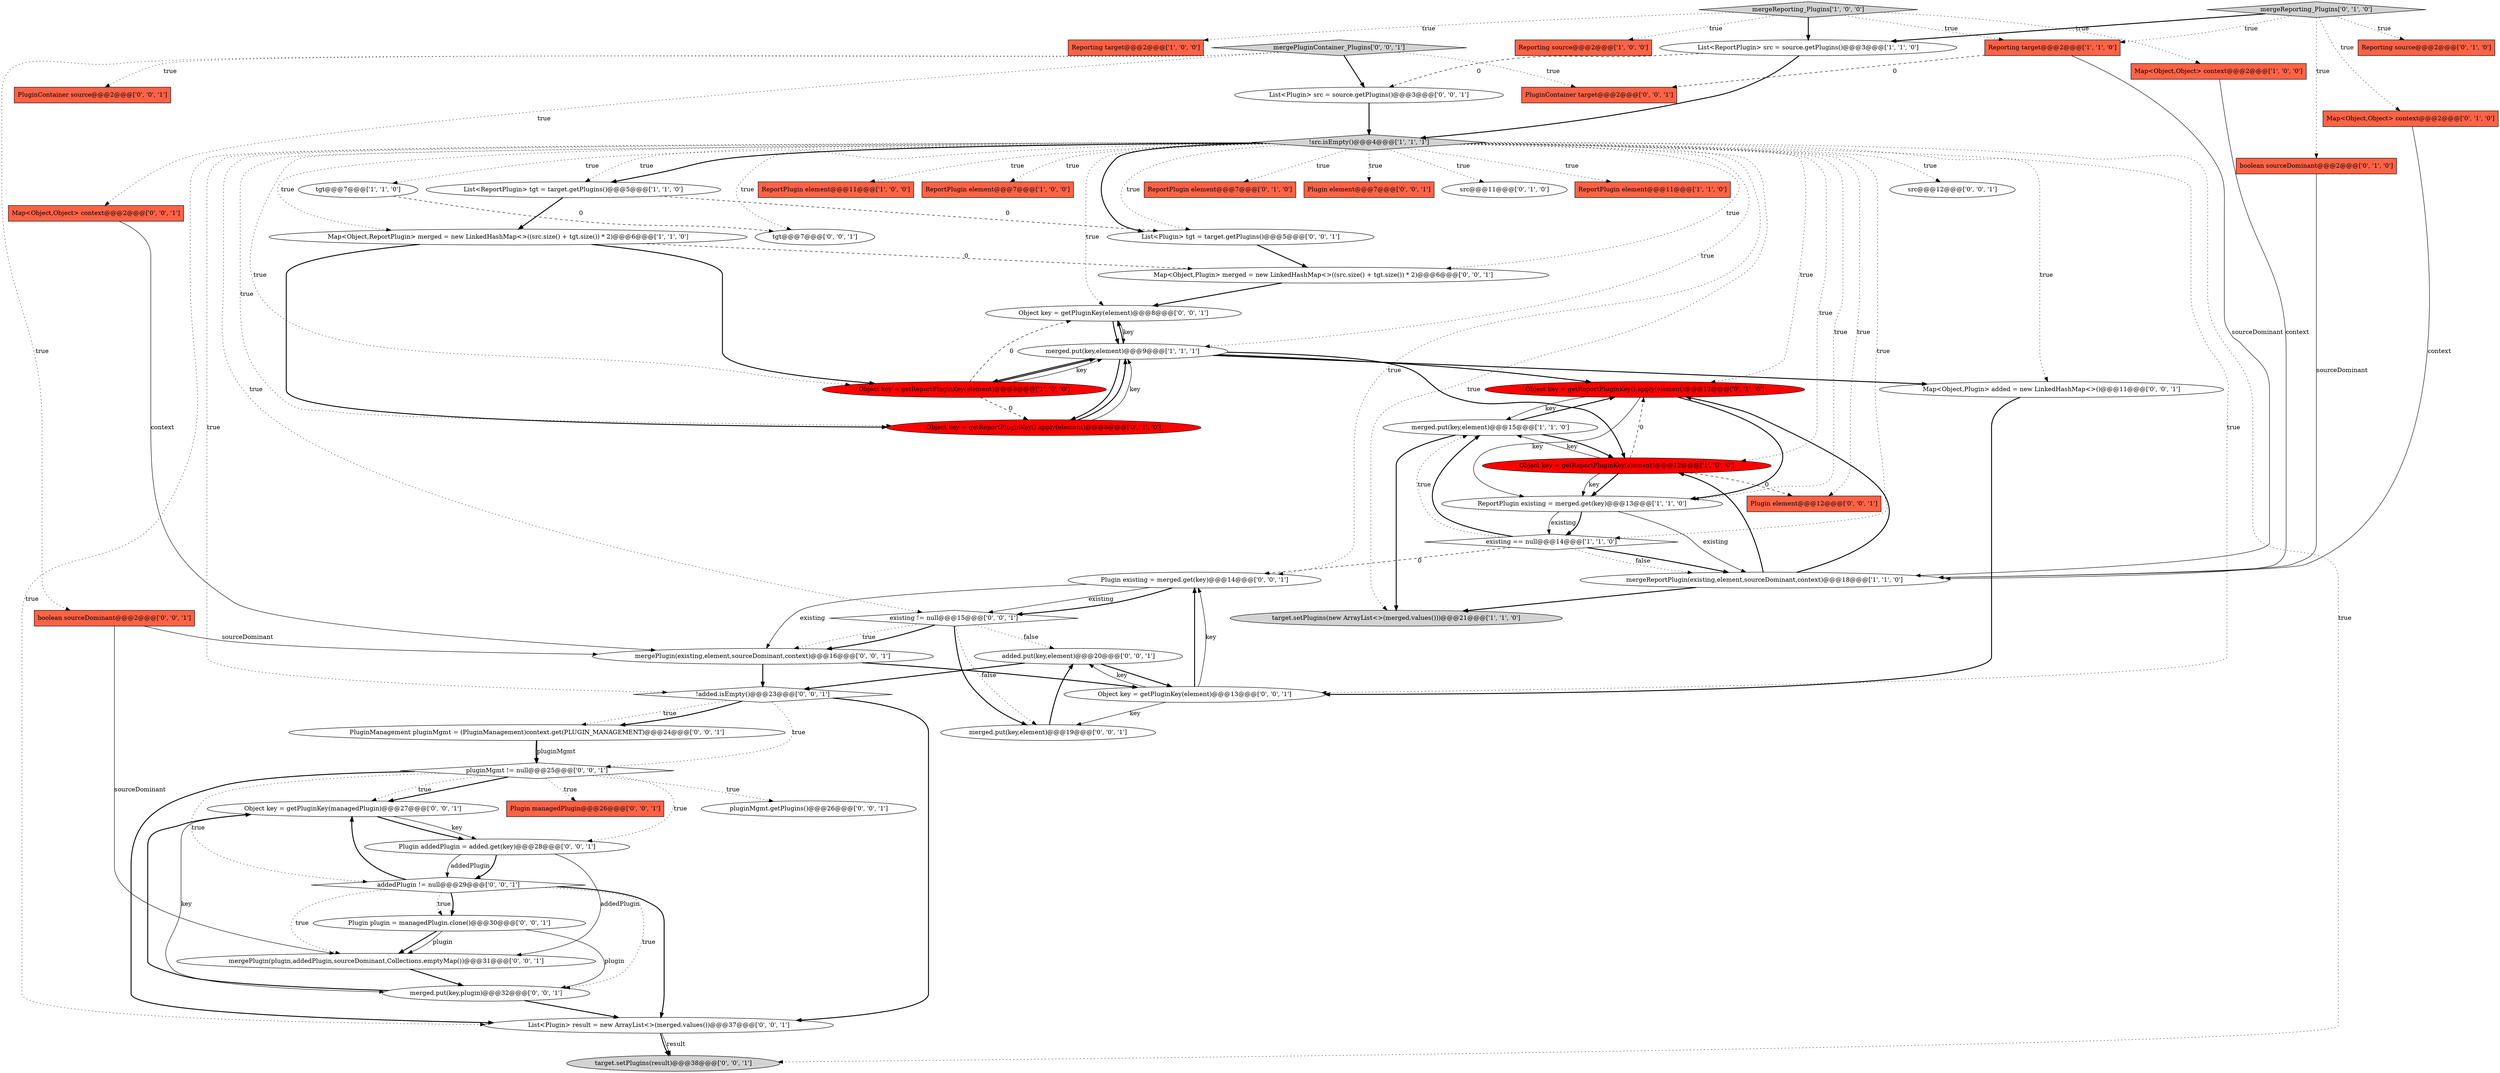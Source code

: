 digraph {
40 [style = filled, label = "Object key = getPluginKey(managedPlugin)@@@27@@@['0', '0', '1']", fillcolor = white, shape = ellipse image = "AAA0AAABBB3BBB"];
31 [style = filled, label = "List<Plugin> result = new ArrayList<>(merged.values())@@@37@@@['0', '0', '1']", fillcolor = white, shape = ellipse image = "AAA0AAABBB3BBB"];
54 [style = filled, label = "added.put(key,element)@@@20@@@['0', '0', '1']", fillcolor = white, shape = ellipse image = "AAA0AAABBB3BBB"];
61 [style = filled, label = "List<Plugin> src = source.getPlugins()@@@3@@@['0', '0', '1']", fillcolor = white, shape = ellipse image = "AAA0AAABBB3BBB"];
14 [style = filled, label = "ReportPlugin element@@@11@@@['1', '1', '0']", fillcolor = tomato, shape = box image = "AAA0AAABBB1BBB"];
2 [style = filled, label = "!src.isEmpty()@@@4@@@['1', '1', '1']", fillcolor = lightgray, shape = diamond image = "AAA0AAABBB1BBB"];
42 [style = filled, label = "Object key = getPluginKey(element)@@@8@@@['0', '0', '1']", fillcolor = white, shape = ellipse image = "AAA0AAABBB3BBB"];
8 [style = filled, label = "Map<Object,Object> context@@@2@@@['1', '0', '0']", fillcolor = tomato, shape = box image = "AAA0AAABBB1BBB"];
55 [style = filled, label = "Plugin element@@@12@@@['0', '0', '1']", fillcolor = tomato, shape = box image = "AAA0AAABBB3BBB"];
26 [style = filled, label = "Object key = getReportPluginKey().apply(element)@@@8@@@['0', '1', '0']", fillcolor = red, shape = ellipse image = "AAA1AAABBB2BBB"];
30 [style = filled, label = "Plugin managedPlugin@@@26@@@['0', '0', '1']", fillcolor = tomato, shape = box image = "AAA0AAABBB3BBB"];
33 [style = filled, label = "Plugin plugin = managedPlugin.clone()@@@30@@@['0', '0', '1']", fillcolor = white, shape = ellipse image = "AAA0AAABBB3BBB"];
4 [style = filled, label = "Reporting source@@@2@@@['1', '0', '0']", fillcolor = tomato, shape = box image = "AAA0AAABBB1BBB"];
18 [style = filled, label = "Reporting target@@@2@@@['1', '1', '0']", fillcolor = tomato, shape = box image = "AAA0AAABBB1BBB"];
16 [style = filled, label = "mergeReporting_Plugins['1', '0', '0']", fillcolor = lightgray, shape = diamond image = "AAA0AAABBB1BBB"];
5 [style = filled, label = "mergeReportPlugin(existing,element,sourceDominant,context)@@@18@@@['1', '1', '0']", fillcolor = white, shape = ellipse image = "AAA0AAABBB1BBB"];
13 [style = filled, label = "merged.put(key,element)@@@9@@@['1', '1', '1']", fillcolor = white, shape = ellipse image = "AAA0AAABBB1BBB"];
38 [style = filled, label = "PluginContainer source@@@2@@@['0', '0', '1']", fillcolor = tomato, shape = box image = "AAA0AAABBB3BBB"];
27 [style = filled, label = "Reporting source@@@2@@@['0', '1', '0']", fillcolor = tomato, shape = box image = "AAA0AAABBB2BBB"];
59 [style = filled, label = "merged.put(key,element)@@@19@@@['0', '0', '1']", fillcolor = white, shape = ellipse image = "AAA0AAABBB3BBB"];
0 [style = filled, label = "Map<Object,ReportPlugin> merged = new LinkedHashMap<>((src.size() + tgt.size()) * 2)@@@6@@@['1', '1', '0']", fillcolor = white, shape = ellipse image = "AAA0AAABBB1BBB"];
3 [style = filled, label = "merged.put(key,element)@@@15@@@['1', '1', '0']", fillcolor = white, shape = ellipse image = "AAA0AAABBB1BBB"];
28 [style = filled, label = "mergeReporting_Plugins['0', '1', '0']", fillcolor = lightgray, shape = diamond image = "AAA0AAABBB2BBB"];
43 [style = filled, label = "Plugin addedPlugin = added.get(key)@@@28@@@['0', '0', '1']", fillcolor = white, shape = ellipse image = "AAA0AAABBB3BBB"];
29 [style = filled, label = "Map<Object,Plugin> added = new LinkedHashMap<>()@@@11@@@['0', '0', '1']", fillcolor = white, shape = ellipse image = "AAA0AAABBB3BBB"];
7 [style = filled, label = "ReportPlugin existing = merged.get(key)@@@13@@@['1', '1', '0']", fillcolor = white, shape = ellipse image = "AAA0AAABBB1BBB"];
52 [style = filled, label = "target.setPlugins(result)@@@38@@@['0', '0', '1']", fillcolor = lightgray, shape = ellipse image = "AAA0AAABBB3BBB"];
60 [style = filled, label = "merged.put(key,plugin)@@@32@@@['0', '0', '1']", fillcolor = white, shape = ellipse image = "AAA0AAABBB3BBB"];
44 [style = filled, label = "mergePlugin(plugin,addedPlugin,sourceDominant,Collections.emptyMap())@@@31@@@['0', '0', '1']", fillcolor = white, shape = ellipse image = "AAA0AAABBB3BBB"];
48 [style = filled, label = "boolean sourceDominant@@@2@@@['0', '0', '1']", fillcolor = tomato, shape = box image = "AAA0AAABBB3BBB"];
35 [style = filled, label = "List<Plugin> tgt = target.getPlugins()@@@5@@@['0', '0', '1']", fillcolor = white, shape = ellipse image = "AAA0AAABBB3BBB"];
32 [style = filled, label = "addedPlugin != null@@@29@@@['0', '0', '1']", fillcolor = white, shape = diamond image = "AAA0AAABBB3BBB"];
11 [style = filled, label = "Reporting target@@@2@@@['1', '0', '0']", fillcolor = tomato, shape = box image = "AAA0AAABBB1BBB"];
46 [style = filled, label = "src@@@12@@@['0', '0', '1']", fillcolor = white, shape = ellipse image = "AAA0AAABBB3BBB"];
41 [style = filled, label = "existing != null@@@15@@@['0', '0', '1']", fillcolor = white, shape = diamond image = "AAA0AAABBB3BBB"];
56 [style = filled, label = "PluginManagement pluginMgmt = (PluginManagement)context.get(PLUGIN_MANAGEMENT)@@@24@@@['0', '0', '1']", fillcolor = white, shape = ellipse image = "AAA0AAABBB3BBB"];
10 [style = filled, label = "target.setPlugins(new ArrayList<>(merged.values()))@@@21@@@['1', '1', '0']", fillcolor = lightgray, shape = ellipse image = "AAA0AAABBB1BBB"];
17 [style = filled, label = "Object key = getReportPluginKey(element)@@@8@@@['1', '0', '0']", fillcolor = red, shape = ellipse image = "AAA1AAABBB1BBB"];
15 [style = filled, label = "Object key = getReportPluginKey(element)@@@12@@@['1', '0', '0']", fillcolor = red, shape = ellipse image = "AAA1AAABBB1BBB"];
20 [style = filled, label = "existing == null@@@14@@@['1', '1', '0']", fillcolor = white, shape = diamond image = "AAA0AAABBB1BBB"];
21 [style = filled, label = "Map<Object,Object> context@@@2@@@['0', '1', '0']", fillcolor = tomato, shape = box image = "AAA0AAABBB2BBB"];
36 [style = filled, label = "Map<Object,Object> context@@@2@@@['0', '0', '1']", fillcolor = tomato, shape = box image = "AAA0AAABBB3BBB"];
39 [style = filled, label = "Map<Object,Plugin> merged = new LinkedHashMap<>((src.size() + tgt.size()) * 2)@@@6@@@['0', '0', '1']", fillcolor = white, shape = ellipse image = "AAA0AAABBB3BBB"];
51 [style = filled, label = "!added.isEmpty()@@@23@@@['0', '0', '1']", fillcolor = white, shape = diamond image = "AAA0AAABBB3BBB"];
9 [style = filled, label = "tgt@@@7@@@['1', '1', '0']", fillcolor = white, shape = ellipse image = "AAA0AAABBB1BBB"];
34 [style = filled, label = "Plugin existing = merged.get(key)@@@14@@@['0', '0', '1']", fillcolor = white, shape = ellipse image = "AAA0AAABBB3BBB"];
22 [style = filled, label = "boolean sourceDominant@@@2@@@['0', '1', '0']", fillcolor = tomato, shape = box image = "AAA0AAABBB2BBB"];
1 [style = filled, label = "ReportPlugin element@@@11@@@['1', '0', '0']", fillcolor = tomato, shape = box image = "AAA0AAABBB1BBB"];
6 [style = filled, label = "ReportPlugin element@@@7@@@['1', '0', '0']", fillcolor = tomato, shape = box image = "AAA0AAABBB1BBB"];
37 [style = filled, label = "mergePluginContainer_Plugins['0', '0', '1']", fillcolor = lightgray, shape = diamond image = "AAA0AAABBB3BBB"];
58 [style = filled, label = "tgt@@@7@@@['0', '0', '1']", fillcolor = white, shape = ellipse image = "AAA0AAABBB3BBB"];
12 [style = filled, label = "List<ReportPlugin> src = source.getPlugins()@@@3@@@['1', '1', '0']", fillcolor = white, shape = ellipse image = "AAA0AAABBB1BBB"];
24 [style = filled, label = "Object key = getReportPluginKey().apply(element)@@@12@@@['0', '1', '0']", fillcolor = red, shape = ellipse image = "AAA1AAABBB2BBB"];
49 [style = filled, label = "PluginContainer target@@@2@@@['0', '0', '1']", fillcolor = tomato, shape = box image = "AAA0AAABBB3BBB"];
19 [style = filled, label = "List<ReportPlugin> tgt = target.getPlugins()@@@5@@@['1', '1', '0']", fillcolor = white, shape = ellipse image = "AAA0AAABBB1BBB"];
25 [style = filled, label = "ReportPlugin element@@@7@@@['0', '1', '0']", fillcolor = tomato, shape = box image = "AAA0AAABBB2BBB"];
53 [style = filled, label = "Object key = getPluginKey(element)@@@13@@@['0', '0', '1']", fillcolor = white, shape = ellipse image = "AAA0AAABBB3BBB"];
47 [style = filled, label = "pluginMgmt.getPlugins()@@@26@@@['0', '0', '1']", fillcolor = white, shape = ellipse image = "AAA0AAABBB3BBB"];
45 [style = filled, label = "Plugin element@@@7@@@['0', '0', '1']", fillcolor = tomato, shape = box image = "AAA0AAABBB3BBB"];
57 [style = filled, label = "pluginMgmt != null@@@25@@@['0', '0', '1']", fillcolor = white, shape = diamond image = "AAA0AAABBB3BBB"];
50 [style = filled, label = "mergePlugin(existing,element,sourceDominant,context)@@@16@@@['0', '0', '1']", fillcolor = white, shape = ellipse image = "AAA0AAABBB3BBB"];
23 [style = filled, label = "src@@@11@@@['0', '1', '0']", fillcolor = white, shape = ellipse image = "AAA0AAABBB2BBB"];
2->35 [style = bold, label=""];
57->31 [style = bold, label=""];
3->24 [style = bold, label=""];
28->21 [style = dotted, label="true"];
36->50 [style = solid, label="context"];
2->15 [style = dotted, label="true"];
5->15 [style = bold, label=""];
2->23 [style = dotted, label="true"];
18->49 [style = dashed, label="0"];
18->5 [style = solid, label="sourceDominant"];
2->25 [style = dotted, label="true"];
2->55 [style = dotted, label="true"];
13->17 [style = bold, label=""];
12->2 [style = bold, label=""];
37->38 [style = dotted, label="true"];
2->39 [style = dotted, label="true"];
53->34 [style = bold, label=""];
41->59 [style = dotted, label="false"];
28->18 [style = dotted, label="true"];
53->59 [style = solid, label="key"];
54->53 [style = bold, label=""];
37->36 [style = dotted, label="true"];
43->32 [style = solid, label="addedPlugin"];
28->27 [style = dotted, label="true"];
33->44 [style = bold, label=""];
59->54 [style = bold, label=""];
2->10 [style = dotted, label="true"];
2->53 [style = dotted, label="true"];
2->20 [style = dotted, label="true"];
48->50 [style = solid, label="sourceDominant"];
37->48 [style = dotted, label="true"];
5->10 [style = bold, label=""];
2->0 [style = dotted, label="true"];
57->40 [style = bold, label=""];
2->29 [style = dotted, label="true"];
15->3 [style = solid, label="key"];
33->60 [style = solid, label="plugin"];
22->5 [style = solid, label="sourceDominant"];
0->17 [style = bold, label=""];
2->24 [style = dotted, label="true"];
32->60 [style = dotted, label="true"];
43->32 [style = bold, label=""];
20->3 [style = bold, label=""];
37->49 [style = dotted, label="true"];
56->57 [style = bold, label=""];
57->47 [style = dotted, label="true"];
16->4 [style = dotted, label="true"];
2->58 [style = dotted, label="true"];
37->61 [style = bold, label=""];
41->59 [style = bold, label=""];
51->56 [style = dotted, label="true"];
26->13 [style = bold, label=""];
34->50 [style = solid, label="existing"];
24->7 [style = solid, label="key"];
8->5 [style = solid, label="context"];
53->34 [style = solid, label="key"];
3->10 [style = bold, label=""];
20->5 [style = dotted, label="false"];
7->20 [style = solid, label="existing"];
20->34 [style = dashed, label="0"];
57->40 [style = dotted, label="true"];
60->31 [style = bold, label=""];
20->3 [style = dotted, label="true"];
61->2 [style = bold, label=""];
2->41 [style = dotted, label="true"];
13->15 [style = bold, label=""];
19->35 [style = dashed, label="0"];
24->7 [style = bold, label=""];
39->42 [style = bold, label=""];
16->11 [style = dotted, label="true"];
41->50 [style = bold, label=""];
32->31 [style = bold, label=""];
2->19 [style = dotted, label="true"];
57->43 [style = dotted, label="true"];
16->18 [style = dotted, label="true"];
34->41 [style = solid, label="existing"];
16->8 [style = dotted, label="true"];
43->44 [style = solid, label="addedPlugin"];
13->24 [style = bold, label=""];
13->42 [style = bold, label=""];
41->50 [style = dotted, label="true"];
33->44 [style = solid, label="plugin"];
31->52 [style = bold, label=""];
2->52 [style = dotted, label="true"];
35->39 [style = bold, label=""];
57->30 [style = dotted, label="true"];
15->24 [style = dashed, label="0"];
7->20 [style = bold, label=""];
28->12 [style = bold, label=""];
17->42 [style = dashed, label="0"];
32->33 [style = bold, label=""];
32->33 [style = dotted, label="true"];
7->5 [style = solid, label="existing"];
40->43 [style = solid, label="key"];
19->0 [style = bold, label=""];
21->5 [style = solid, label="context"];
2->9 [style = dotted, label="true"];
2->42 [style = dotted, label="true"];
13->26 [style = bold, label=""];
2->6 [style = dotted, label="true"];
5->24 [style = bold, label=""];
32->40 [style = bold, label=""];
28->22 [style = dotted, label="true"];
2->35 [style = dotted, label="true"];
2->26 [style = dotted, label="true"];
2->14 [style = dotted, label="true"];
17->13 [style = bold, label=""];
40->43 [style = bold, label=""];
32->44 [style = dotted, label="true"];
41->54 [style = dotted, label="false"];
57->32 [style = dotted, label="true"];
54->51 [style = bold, label=""];
29->53 [style = bold, label=""];
42->13 [style = bold, label=""];
2->19 [style = bold, label=""];
0->26 [style = bold, label=""];
44->60 [style = bold, label=""];
15->7 [style = bold, label=""];
2->34 [style = dotted, label="true"];
53->54 [style = solid, label="key"];
2->17 [style = dotted, label="true"];
2->45 [style = dotted, label="true"];
42->13 [style = solid, label="key"];
51->56 [style = bold, label=""];
3->15 [style = bold, label=""];
34->41 [style = bold, label=""];
0->39 [style = dashed, label="0"];
2->31 [style = dotted, label="true"];
31->52 [style = solid, label="result"];
15->7 [style = solid, label="key"];
40->60 [style = solid, label="key"];
20->5 [style = bold, label=""];
13->29 [style = bold, label=""];
15->55 [style = dashed, label="0"];
26->13 [style = solid, label="key"];
2->1 [style = dotted, label="true"];
50->51 [style = bold, label=""];
60->40 [style = bold, label=""];
48->44 [style = solid, label="sourceDominant"];
17->13 [style = solid, label="key"];
2->7 [style = dotted, label="true"];
12->61 [style = dashed, label="0"];
9->58 [style = dashed, label="0"];
24->3 [style = solid, label="key"];
2->46 [style = dotted, label="true"];
17->26 [style = dashed, label="0"];
51->31 [style = bold, label=""];
51->57 [style = dotted, label="true"];
16->12 [style = bold, label=""];
50->53 [style = bold, label=""];
2->13 [style = dotted, label="true"];
56->57 [style = solid, label="pluginMgmt"];
2->51 [style = dotted, label="true"];
}
